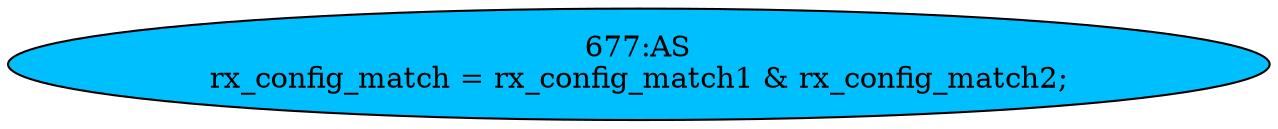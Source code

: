 strict digraph "" {
	node [label="\N"];
	"677:AS"	 [ast="<pyverilog.vparser.ast.Assign object at 0x7f702a66f2d0>",
		def_var="['rx_config_match']",
		fillcolor=deepskyblue,
		label="677:AS
rx_config_match = rx_config_match1 & rx_config_match2;",
		statements="[]",
		style=filled,
		typ=Assign,
		use_var="['rx_config_match1', 'rx_config_match2']"];
}
